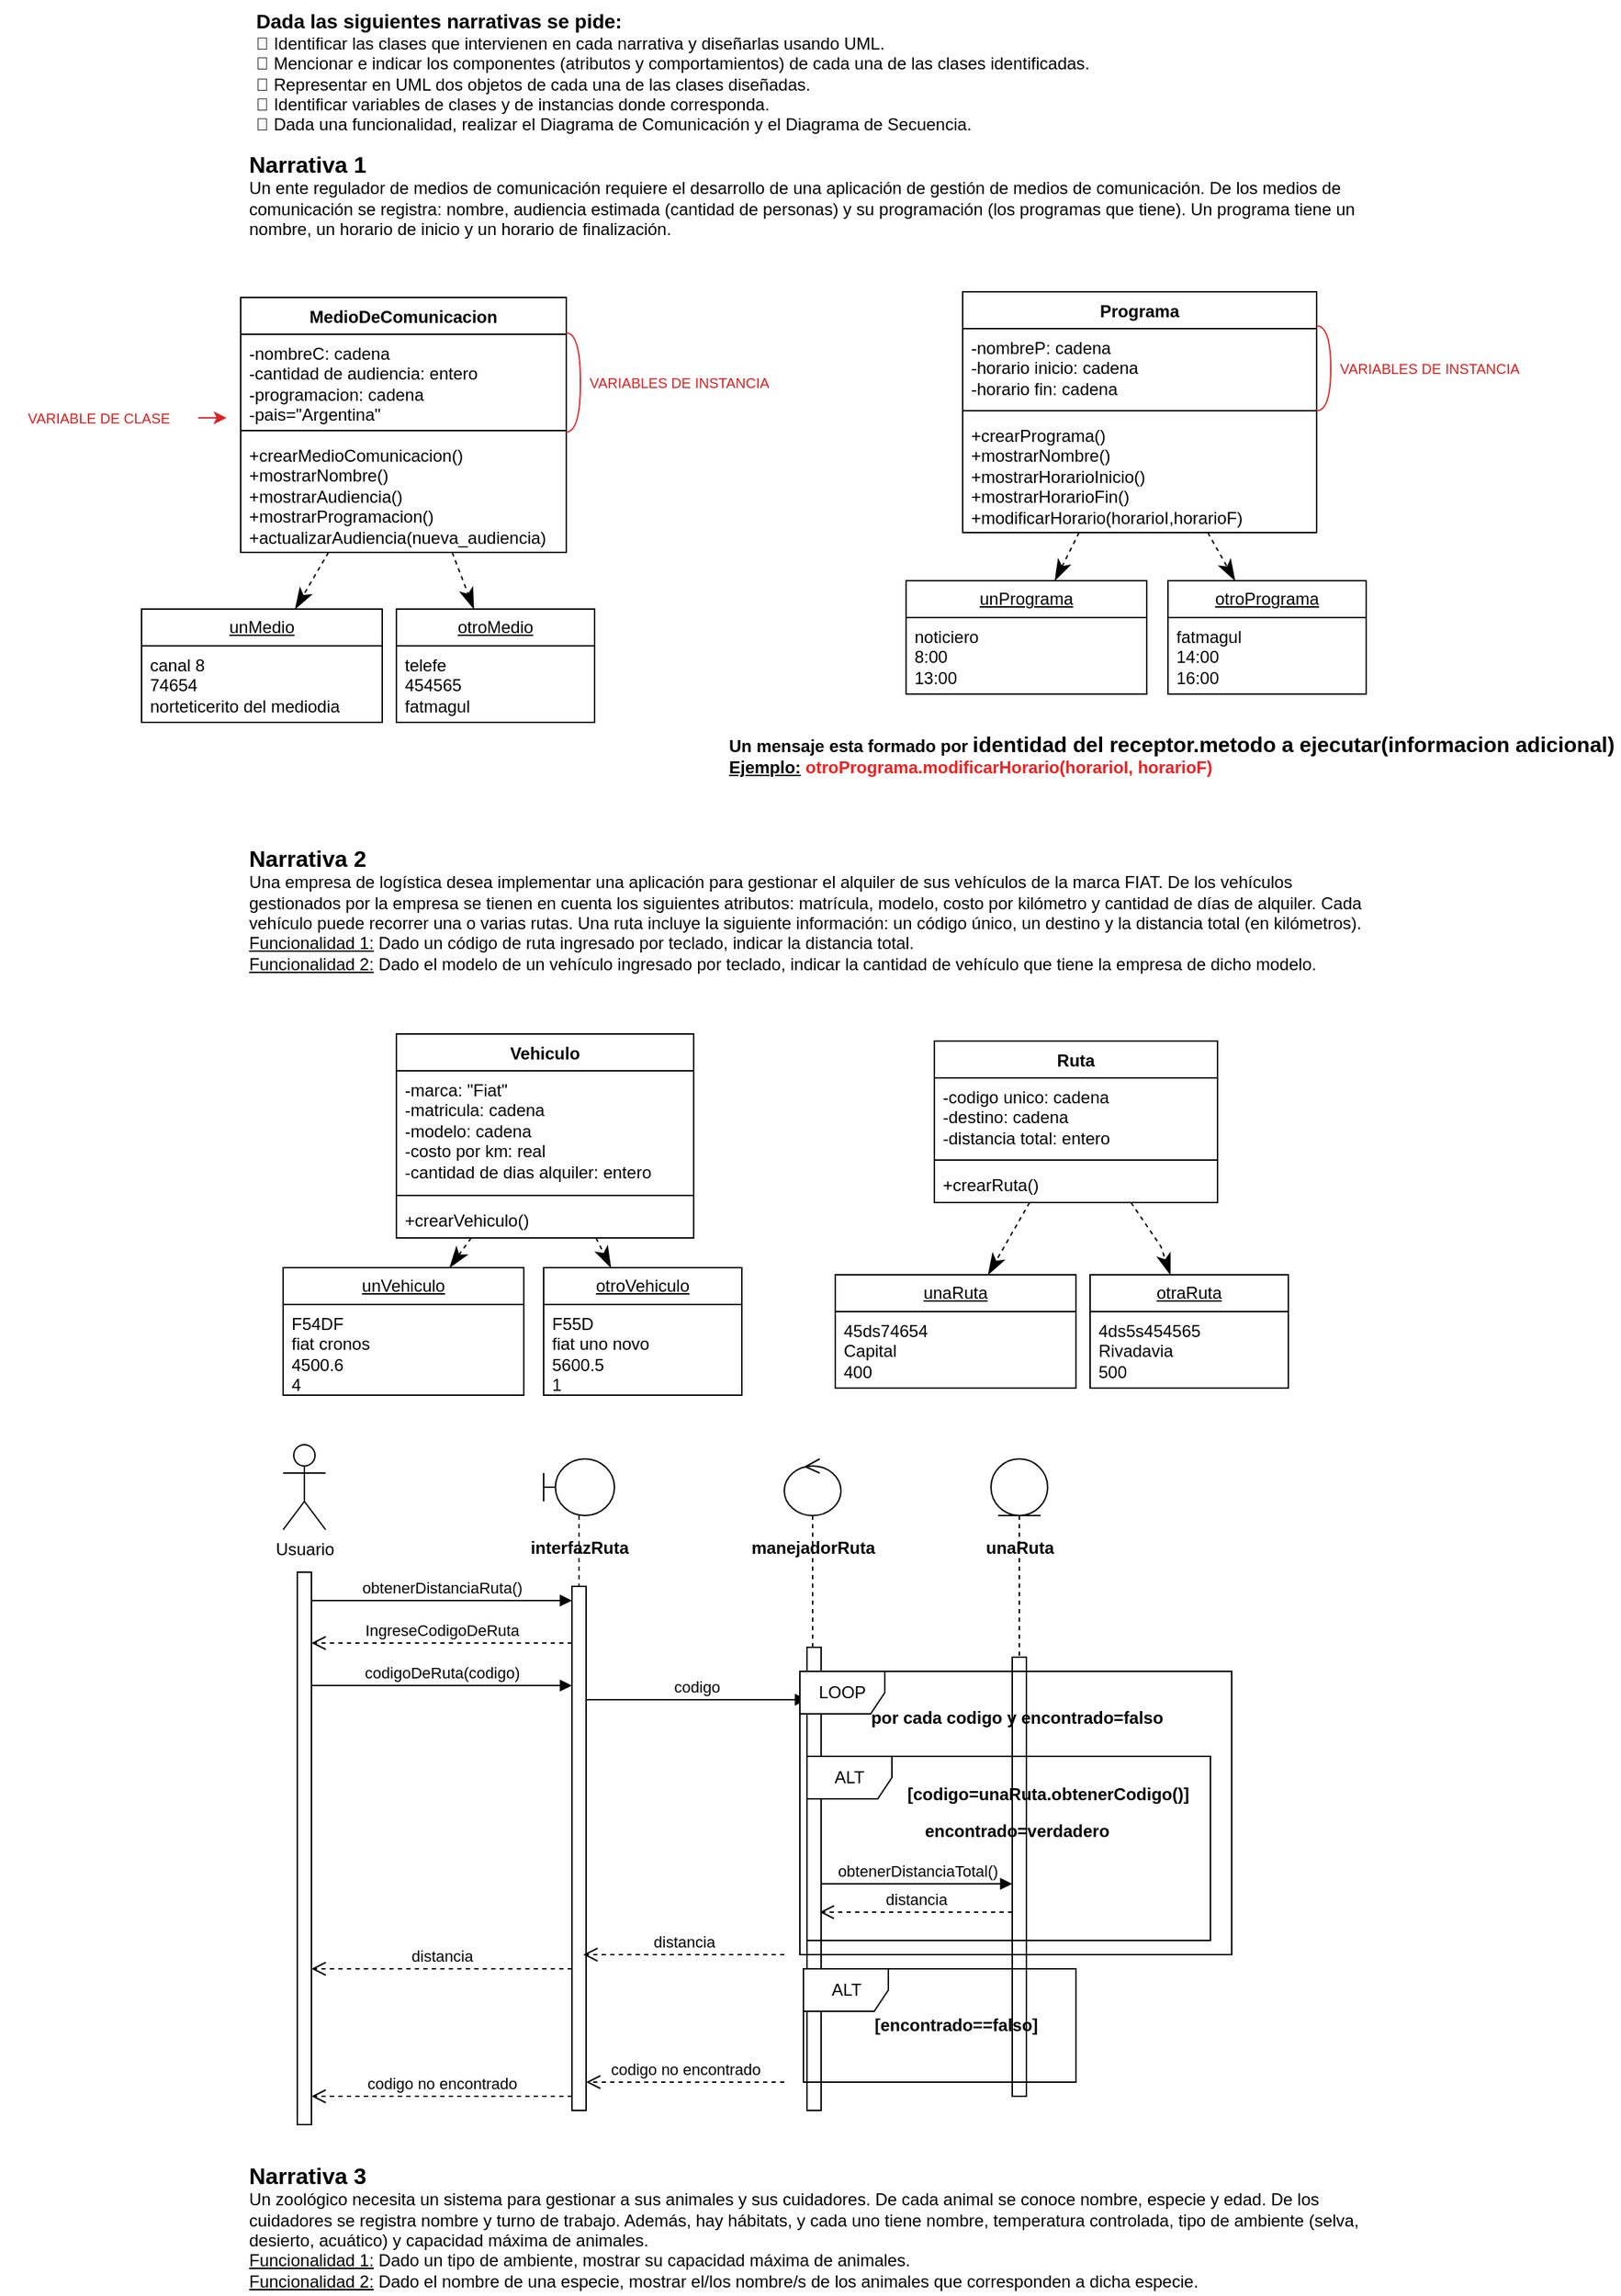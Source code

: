 <mxfile version="24.0.4" type="device">
  <diagram name="Página-1" id="E7C_g593NAjTBoY_xXJE">
    <mxGraphModel dx="1592" dy="456" grid="1" gridSize="10" guides="1" tooltips="1" connect="1" arrows="1" fold="1" page="1" pageScale="1" pageWidth="827" pageHeight="1169" math="0" shadow="0">
      <root>
        <mxCell id="0" />
        <mxCell id="1" parent="0" />
        <mxCell id="ytaTYeRnR0zXQQnVozX_-1" value="MedioDeComunicacion" style="swimlane;fontStyle=1;align=center;verticalAlign=top;childLayout=stackLayout;horizontal=1;startSize=26;horizontalStack=0;resizeParent=1;resizeParentMax=0;resizeLast=0;collapsible=1;marginBottom=0;whiteSpace=wrap;html=1;" vertex="1" parent="1">
          <mxGeometry x="10" y="210" width="230" height="180" as="geometry" />
        </mxCell>
        <mxCell id="ytaTYeRnR0zXQQnVozX_-2" value="-nombreC: cadena&lt;div&gt;-cantidad de audiencia: entero&lt;/div&gt;&lt;div&gt;-programacion: cadena&lt;/div&gt;&lt;div&gt;-pais=&quot;Argentina&quot;&lt;/div&gt;" style="text;strokeColor=none;fillColor=none;align=left;verticalAlign=top;spacingLeft=4;spacingRight=4;overflow=hidden;rotatable=0;points=[[0,0.5],[1,0.5]];portConstraint=eastwest;whiteSpace=wrap;html=1;" vertex="1" parent="ytaTYeRnR0zXQQnVozX_-1">
          <mxGeometry y="26" width="230" height="64" as="geometry" />
        </mxCell>
        <mxCell id="ytaTYeRnR0zXQQnVozX_-3" value="" style="line;strokeWidth=1;fillColor=none;align=left;verticalAlign=middle;spacingTop=-1;spacingLeft=3;spacingRight=3;rotatable=0;labelPosition=right;points=[];portConstraint=eastwest;strokeColor=inherit;" vertex="1" parent="ytaTYeRnR0zXQQnVozX_-1">
          <mxGeometry y="90" width="230" height="8" as="geometry" />
        </mxCell>
        <mxCell id="ytaTYeRnR0zXQQnVozX_-4" value="+crearMedioComunicacion()&lt;div&gt;+mostrarNombre()&lt;br&gt;&lt;div&gt;+mostrarAudiencia()&lt;/div&gt;&lt;/div&gt;&lt;div&gt;+mostrarProgramacion()&lt;/div&gt;&lt;div&gt;+actualizarAudiencia(nueva_audiencia)&lt;/div&gt;" style="text;strokeColor=none;fillColor=none;align=left;verticalAlign=top;spacingLeft=4;spacingRight=4;overflow=hidden;rotatable=0;points=[[0,0.5],[1,0.5]];portConstraint=eastwest;whiteSpace=wrap;html=1;" vertex="1" parent="ytaTYeRnR0zXQQnVozX_-1">
          <mxGeometry y="98" width="230" height="82" as="geometry" />
        </mxCell>
        <mxCell id="ytaTYeRnR0zXQQnVozX_-6" value="&lt;b&gt;&lt;font style=&quot;font-size: 16px;&quot;&gt;Narrativa 1&lt;/font&gt;&lt;/b&gt;&lt;br&gt;Un ente regulador de medios de comunicación requiere el desarrollo de una aplicación de gestión de medios de comunicación. De los medios de&lt;br&gt;comunicación se registra: nombre, audiencia estimada (cantidad de personas) y su programación (los programas que tiene). Un programa tiene un nombre, un horario de inicio y un horario de finalización." style="text;whiteSpace=wrap;html=1;" vertex="1" parent="1">
          <mxGeometry x="14" y="100" width="800" height="80" as="geometry" />
        </mxCell>
        <mxCell id="ytaTYeRnR0zXQQnVozX_-7" value="&lt;b&gt;&lt;font style=&quot;font-size: 16px;&quot;&gt;Narrativa 2&lt;/font&gt;&lt;/b&gt;&lt;br&gt;Una empresa de logística desea implementar una aplicación para gestionar el alquiler de sus vehículos de la marca FIAT. De los vehículos gestionados por la empresa se tienen en cuenta los siguientes atributos: matrícula, modelo, costo por kilómetro y cantidad de días de alquiler. Cada vehículo puede recorrer una o varias rutas. Una ruta incluye la siguiente información: un código único, un destino y la distancia total (en kilómetros).&lt;br&gt;&lt;u style=&quot;&quot;&gt;Funcionalidad 1:&lt;/u&gt; Dado un código de ruta ingresado por teclado, indicar la distancia total.&lt;br&gt;&lt;u style=&quot;&quot;&gt;Funcionalidad 2:&lt;/u&gt; Dado el modelo de un vehículo ingresado por teclado, indicar la cantidad de vehículo que tiene la empresa de dicho modelo." style="text;whiteSpace=wrap;html=1;" vertex="1" parent="1">
          <mxGeometry x="14" y="590" width="796" height="100" as="geometry" />
        </mxCell>
        <mxCell id="ytaTYeRnR0zXQQnVozX_-8" value="&lt;b&gt;&lt;font style=&quot;font-size: 16px;&quot;&gt;Narrativa 3&lt;/font&gt;&lt;/b&gt;&lt;br&gt;Un zoológico necesita un sistema para gestionar a sus animales y sus cuidadores. De cada animal se conoce nombre, especie y edad. De los&lt;br&gt;cuidadores se registra nombre y turno de trabajo. Además, hay hábitats, y cada uno tiene nombre, temperatura controlada, tipo de ambiente (selva, desierto, acuático) y capacidad máxima de animales.&lt;br&gt;&lt;u&gt;Funcionalidad 1:&lt;/u&gt; Dado un tipo de ambiente, mostrar su capacidad máxima de animales.&lt;br&gt;&lt;u&gt;Funcionalidad 2:&lt;/u&gt; Dado el nombre de una especie, mostrar el/los nombre/s de los animales que corresponden a dicha especie." style="text;whiteSpace=wrap;html=1;" vertex="1" parent="1">
          <mxGeometry x="14" y="1520" width="790" height="100" as="geometry" />
        </mxCell>
        <mxCell id="ytaTYeRnR0zXQQnVozX_-9" value="&lt;b&gt;&lt;font style=&quot;font-size: 14px;&quot;&gt;Dada las siguientes narrativas se pide:&lt;/font&gt;&lt;/b&gt;&lt;br&gt; Identificar las clases que intervienen en cada narrativa y diseñarlas usando UML.&lt;br&gt; Mencionar e indicar los componentes (atributos y comportamientos) de cada una de las clases identificadas.&lt;br&gt; Representar en UML dos objetos de cada una de las clases diseñadas.&lt;br&gt; Identificar variables de clases y de instancias donde corresponda.&lt;br&gt; Dada una funcionalidad, realizar el Diagrama de Comunicación y el Diagrama de Secuencia." style="text;whiteSpace=wrap;html=1;" vertex="1" parent="1">
          <mxGeometry x="19" width="790" height="100" as="geometry" />
        </mxCell>
        <mxCell id="ytaTYeRnR0zXQQnVozX_-10" value="Programa" style="swimlane;fontStyle=1;align=center;verticalAlign=top;childLayout=stackLayout;horizontal=1;startSize=26;horizontalStack=0;resizeParent=1;resizeParentMax=0;resizeLast=0;collapsible=1;marginBottom=0;whiteSpace=wrap;html=1;" vertex="1" parent="1">
          <mxGeometry x="520" y="206" width="250" height="170" as="geometry" />
        </mxCell>
        <mxCell id="ytaTYeRnR0zXQQnVozX_-11" value="-nombreP: cadena&lt;div&gt;-horario inicio: cadena&lt;/div&gt;&lt;div&gt;-horario fin: cadena&lt;/div&gt;" style="text;strokeColor=none;fillColor=none;align=left;verticalAlign=top;spacingLeft=4;spacingRight=4;overflow=hidden;rotatable=0;points=[[0,0.5],[1,0.5]];portConstraint=eastwest;whiteSpace=wrap;html=1;" vertex="1" parent="ytaTYeRnR0zXQQnVozX_-10">
          <mxGeometry y="26" width="250" height="54" as="geometry" />
        </mxCell>
        <mxCell id="ytaTYeRnR0zXQQnVozX_-12" value="" style="line;strokeWidth=1;fillColor=none;align=left;verticalAlign=middle;spacingTop=-1;spacingLeft=3;spacingRight=3;rotatable=0;labelPosition=right;points=[];portConstraint=eastwest;strokeColor=inherit;" vertex="1" parent="ytaTYeRnR0zXQQnVozX_-10">
          <mxGeometry y="80" width="250" height="8" as="geometry" />
        </mxCell>
        <mxCell id="ytaTYeRnR0zXQQnVozX_-13" value="+crearPrograma()&lt;div&gt;+mostrarNombre()&lt;/div&gt;&lt;div&gt;+mostrarHorarioInicio()&lt;/div&gt;&lt;div&gt;+mostrarHorarioFin()&lt;br&gt;&lt;div&gt;+modificarHorario(horarioI,horarioF)&lt;/div&gt;&lt;/div&gt;" style="text;strokeColor=none;fillColor=none;align=left;verticalAlign=top;spacingLeft=4;spacingRight=4;overflow=hidden;rotatable=0;points=[[0,0.5],[1,0.5]];portConstraint=eastwest;whiteSpace=wrap;html=1;" vertex="1" parent="ytaTYeRnR0zXQQnVozX_-10">
          <mxGeometry y="88" width="250" height="82" as="geometry" />
        </mxCell>
        <mxCell id="ytaTYeRnR0zXQQnVozX_-14" value="&lt;u&gt;unMedio&lt;/u&gt;" style="swimlane;fontStyle=0;childLayout=stackLayout;horizontal=1;startSize=26;fillColor=none;horizontalStack=0;resizeParent=1;resizeParentMax=0;resizeLast=0;collapsible=1;marginBottom=0;whiteSpace=wrap;html=1;" vertex="1" parent="1">
          <mxGeometry x="-60" y="430" width="170" height="80" as="geometry" />
        </mxCell>
        <mxCell id="ytaTYeRnR0zXQQnVozX_-15" value="canal 8&lt;div&gt;74654&lt;/div&gt;&lt;div&gt;norteticerito del mediodia&lt;/div&gt;" style="text;strokeColor=none;fillColor=none;align=left;verticalAlign=top;spacingLeft=4;spacingRight=4;overflow=hidden;rotatable=0;points=[[0,0.5],[1,0.5]];portConstraint=eastwest;whiteSpace=wrap;html=1;" vertex="1" parent="ytaTYeRnR0zXQQnVozX_-14">
          <mxGeometry y="26" width="170" height="54" as="geometry" />
        </mxCell>
        <mxCell id="ytaTYeRnR0zXQQnVozX_-22" value="&lt;u&gt;otroMedio&lt;/u&gt;" style="swimlane;fontStyle=0;childLayout=stackLayout;horizontal=1;startSize=26;fillColor=none;horizontalStack=0;resizeParent=1;resizeParentMax=0;resizeLast=0;collapsible=1;marginBottom=0;whiteSpace=wrap;html=1;" vertex="1" parent="1">
          <mxGeometry x="120" y="430" width="140" height="80" as="geometry" />
        </mxCell>
        <mxCell id="ytaTYeRnR0zXQQnVozX_-23" value="telefe&lt;div&gt;454565&lt;/div&gt;&lt;div&gt;fatmagul&lt;/div&gt;" style="text;strokeColor=none;fillColor=none;align=left;verticalAlign=top;spacingLeft=4;spacingRight=4;overflow=hidden;rotatable=0;points=[[0,0.5],[1,0.5]];portConstraint=eastwest;whiteSpace=wrap;html=1;" vertex="1" parent="ytaTYeRnR0zXQQnVozX_-22">
          <mxGeometry y="26" width="140" height="54" as="geometry" />
        </mxCell>
        <mxCell id="ytaTYeRnR0zXQQnVozX_-31" value="" style="endArrow=classicThin;dashed=1;endFill=1;endSize=12;html=1;rounded=0;" edge="1" parent="1" source="ytaTYeRnR0zXQQnVozX_-1" target="ytaTYeRnR0zXQQnVozX_-14">
          <mxGeometry width="160" relative="1" as="geometry">
            <mxPoint x="200" y="240" as="sourcePoint" />
            <mxPoint x="360" y="240" as="targetPoint" />
          </mxGeometry>
        </mxCell>
        <mxCell id="ytaTYeRnR0zXQQnVozX_-32" value="" style="endArrow=classicThin;dashed=1;endFill=1;endSize=12;html=1;rounded=0;" edge="1" parent="1" source="ytaTYeRnR0zXQQnVozX_-1" target="ytaTYeRnR0zXQQnVozX_-22">
          <mxGeometry width="160" relative="1" as="geometry">
            <mxPoint x="81" y="362" as="sourcePoint" />
            <mxPoint x="55" y="400" as="targetPoint" />
          </mxGeometry>
        </mxCell>
        <mxCell id="ytaTYeRnR0zXQQnVozX_-35" value="" style="edgeStyle=orthogonalEdgeStyle;rounded=0;orthogonalLoop=1;jettySize=auto;fontColor=#c62424;strokeColor=#db2424;" edge="1" parent="1" source="ytaTYeRnR0zXQQnVozX_-33">
          <mxGeometry relative="1" as="geometry">
            <mxPoint y="295" as="targetPoint" />
          </mxGeometry>
        </mxCell>
        <mxCell id="ytaTYeRnR0zXQQnVozX_-33" value="VARIABLE DE CLASE" style="text;html=1;align=center;verticalAlign=middle;whiteSpace=wrap;rounded=0;fontColor=#d92020;fontSize=10;" vertex="1" parent="1">
          <mxGeometry x="-160" y="280" width="140" height="30" as="geometry" />
        </mxCell>
        <mxCell id="ytaTYeRnR0zXQQnVozX_-36" value="VARIABLES DE INSTANCIA" style="text;html=1;align=center;verticalAlign=middle;whiteSpace=wrap;rounded=0;fontColor=#d92020;fontSize=10;" vertex="1" parent="1">
          <mxGeometry x="250" y="255" width="140" height="30" as="geometry" />
        </mxCell>
        <mxCell id="ytaTYeRnR0zXQQnVozX_-38" value="" style="ellipse;whiteSpace=wrap;html=1;align=center;aspect=fixed;fillColor=none;strokeColor=none;resizable=0;perimeter=centerPerimeter;rotatable=0;allowArrows=0;points=[];outlineConnect=1;" vertex="1" parent="1">
          <mxGeometry x="270" y="290" width="10" height="10" as="geometry" />
        </mxCell>
        <mxCell id="ytaTYeRnR0zXQQnVozX_-39" value="" style="shape=requiredInterface;html=1;verticalLabelPosition=bottom;sketch=0;strokeColor=#e22828;" vertex="1" parent="1">
          <mxGeometry x="240" y="235" width="10" height="70" as="geometry" />
        </mxCell>
        <mxCell id="ytaTYeRnR0zXQQnVozX_-41" value="" style="ellipse;whiteSpace=wrap;html=1;align=center;aspect=fixed;fillColor=none;strokeColor=none;resizable=0;perimeter=centerPerimeter;rotatable=0;allowArrows=0;points=[];outlineConnect=1;" vertex="1" parent="1">
          <mxGeometry x="280" y="320" width="10" height="10" as="geometry" />
        </mxCell>
        <mxCell id="ytaTYeRnR0zXQQnVozX_-43" value="&lt;u&gt;unPrograma&lt;/u&gt;" style="swimlane;fontStyle=0;childLayout=stackLayout;horizontal=1;startSize=26;fillColor=none;horizontalStack=0;resizeParent=1;resizeParentMax=0;resizeLast=0;collapsible=1;marginBottom=0;whiteSpace=wrap;html=1;" vertex="1" parent="1">
          <mxGeometry x="480" y="410" width="170" height="80" as="geometry" />
        </mxCell>
        <mxCell id="ytaTYeRnR0zXQQnVozX_-44" value="&lt;div&gt;noticiero&lt;/div&gt;&lt;div&gt;8:00&lt;/div&gt;&lt;div&gt;13:00&lt;/div&gt;" style="text;strokeColor=none;fillColor=none;align=left;verticalAlign=top;spacingLeft=4;spacingRight=4;overflow=hidden;rotatable=0;points=[[0,0.5],[1,0.5]];portConstraint=eastwest;whiteSpace=wrap;html=1;" vertex="1" parent="ytaTYeRnR0zXQQnVozX_-43">
          <mxGeometry y="26" width="170" height="54" as="geometry" />
        </mxCell>
        <mxCell id="ytaTYeRnR0zXQQnVozX_-45" value="&lt;u&gt;otroPrograma&lt;/u&gt;" style="swimlane;fontStyle=0;childLayout=stackLayout;horizontal=1;startSize=26;fillColor=none;horizontalStack=0;resizeParent=1;resizeParentMax=0;resizeLast=0;collapsible=1;marginBottom=0;whiteSpace=wrap;html=1;" vertex="1" parent="1">
          <mxGeometry x="665" y="410" width="140" height="80" as="geometry" />
        </mxCell>
        <mxCell id="ytaTYeRnR0zXQQnVozX_-46" value="&lt;div&gt;fatmagul&lt;/div&gt;&lt;div&gt;14:00&lt;/div&gt;&lt;div&gt;16:00&lt;/div&gt;" style="text;strokeColor=none;fillColor=none;align=left;verticalAlign=top;spacingLeft=4;spacingRight=4;overflow=hidden;rotatable=0;points=[[0,0.5],[1,0.5]];portConstraint=eastwest;whiteSpace=wrap;html=1;" vertex="1" parent="ytaTYeRnR0zXQQnVozX_-45">
          <mxGeometry y="26" width="140" height="54" as="geometry" />
        </mxCell>
        <mxCell id="ytaTYeRnR0zXQQnVozX_-47" value="" style="endArrow=classicThin;dashed=1;endFill=1;endSize=12;html=1;rounded=0;" edge="1" parent="1" target="ytaTYeRnR0zXQQnVozX_-43" source="ytaTYeRnR0zXQQnVozX_-10">
          <mxGeometry width="160" relative="1" as="geometry">
            <mxPoint x="551" y="350" as="sourcePoint" />
            <mxPoint x="860" y="200" as="targetPoint" />
          </mxGeometry>
        </mxCell>
        <mxCell id="ytaTYeRnR0zXQQnVozX_-48" value="" style="endArrow=classicThin;dashed=1;endFill=1;endSize=12;html=1;rounded=0;" edge="1" parent="1" target="ytaTYeRnR0zXQQnVozX_-45" source="ytaTYeRnR0zXQQnVozX_-10">
          <mxGeometry width="160" relative="1" as="geometry">
            <mxPoint x="696" y="350" as="sourcePoint" />
            <mxPoint x="555" y="360" as="targetPoint" />
          </mxGeometry>
        </mxCell>
        <mxCell id="ytaTYeRnR0zXQQnVozX_-50" value="Un mensaje esta formado por &lt;font style=&quot;font-size: 15px;&quot;&gt;identidad del receptor.metodo a ejecutar(informacion adicional)&lt;/font&gt;&amp;nbsp;&lt;div&gt;&lt;span style=&quot;background-color: initial;&quot;&gt;&lt;u&gt;Ejemplo:&lt;/u&gt; &lt;/span&gt;&lt;font color=&quot;#ee2020&quot; style=&quot;background-color: initial;&quot;&gt;otroPrograma.modificarHorario(horarioI, horarioF)&lt;/font&gt;&lt;span style=&quot;background-color: initial;&quot;&gt;&amp;nbsp;&amp;nbsp;&lt;/span&gt;&lt;/div&gt;" style="text;align=left;fontStyle=1;verticalAlign=middle;spacingLeft=3;spacingRight=3;strokeColor=none;rotatable=0;points=[[0,0.5],[1,0.5]];portConstraint=eastwest;html=1;" vertex="1" parent="1">
          <mxGeometry x="350" y="520" width="80" height="26" as="geometry" />
        </mxCell>
        <mxCell id="ytaTYeRnR0zXQQnVozX_-51" value="VARIABLES DE INSTANCIA" style="text;html=1;align=center;verticalAlign=middle;whiteSpace=wrap;rounded=0;fontColor=#d92020;fontSize=10;" vertex="1" parent="1">
          <mxGeometry x="780" y="245" width="140" height="30" as="geometry" />
        </mxCell>
        <mxCell id="ytaTYeRnR0zXQQnVozX_-52" value="" style="ellipse;whiteSpace=wrap;html=1;align=center;aspect=fixed;fillColor=none;strokeColor=none;resizable=0;perimeter=centerPerimeter;rotatable=0;allowArrows=0;points=[];outlineConnect=1;" vertex="1" parent="1">
          <mxGeometry x="806" y="290" width="10" height="10" as="geometry" />
        </mxCell>
        <mxCell id="ytaTYeRnR0zXQQnVozX_-53" value="" style="shape=requiredInterface;html=1;verticalLabelPosition=bottom;sketch=0;strokeColor=#e22828;" vertex="1" parent="1">
          <mxGeometry x="770" y="230" width="10" height="60" as="geometry" />
        </mxCell>
        <mxCell id="ytaTYeRnR0zXQQnVozX_-54" value="" style="ellipse;whiteSpace=wrap;html=1;align=center;aspect=fixed;fillColor=none;strokeColor=none;resizable=0;perimeter=centerPerimeter;rotatable=0;allowArrows=0;points=[];outlineConnect=1;" vertex="1" parent="1">
          <mxGeometry x="816" y="320" width="10" height="10" as="geometry" />
        </mxCell>
        <mxCell id="ytaTYeRnR0zXQQnVozX_-57" value="Vehiculo" style="swimlane;fontStyle=1;align=center;verticalAlign=top;childLayout=stackLayout;horizontal=1;startSize=26;horizontalStack=0;resizeParent=1;resizeParentMax=0;resizeLast=0;collapsible=1;marginBottom=0;whiteSpace=wrap;html=1;" vertex="1" parent="1">
          <mxGeometry x="120" y="730" width="210" height="144" as="geometry" />
        </mxCell>
        <mxCell id="ytaTYeRnR0zXQQnVozX_-58" value="&lt;div&gt;-marca: &quot;Fiat&quot;&lt;/div&gt;-matricula: cadena&lt;div&gt;-modelo: cadena&lt;/div&gt;&lt;div&gt;-costo por km: real&lt;/div&gt;&lt;div&gt;-cantidad de dias alquiler: entero&lt;/div&gt;" style="text;strokeColor=none;fillColor=none;align=left;verticalAlign=top;spacingLeft=4;spacingRight=4;overflow=hidden;rotatable=0;points=[[0,0.5],[1,0.5]];portConstraint=eastwest;whiteSpace=wrap;html=1;" vertex="1" parent="ytaTYeRnR0zXQQnVozX_-57">
          <mxGeometry y="26" width="210" height="84" as="geometry" />
        </mxCell>
        <mxCell id="ytaTYeRnR0zXQQnVozX_-59" value="" style="line;strokeWidth=1;fillColor=none;align=left;verticalAlign=middle;spacingTop=-1;spacingLeft=3;spacingRight=3;rotatable=0;labelPosition=right;points=[];portConstraint=eastwest;strokeColor=inherit;" vertex="1" parent="ytaTYeRnR0zXQQnVozX_-57">
          <mxGeometry y="110" width="210" height="8" as="geometry" />
        </mxCell>
        <mxCell id="ytaTYeRnR0zXQQnVozX_-60" value="+crearVehiculo()&lt;div&gt;&lt;br&gt;&lt;/div&gt;" style="text;strokeColor=none;fillColor=none;align=left;verticalAlign=top;spacingLeft=4;spacingRight=4;overflow=hidden;rotatable=0;points=[[0,0.5],[1,0.5]];portConstraint=eastwest;whiteSpace=wrap;html=1;" vertex="1" parent="ytaTYeRnR0zXQQnVozX_-57">
          <mxGeometry y="118" width="210" height="26" as="geometry" />
        </mxCell>
        <mxCell id="ytaTYeRnR0zXQQnVozX_-65" value="Ruta" style="swimlane;fontStyle=1;align=center;verticalAlign=top;childLayout=stackLayout;horizontal=1;startSize=26;horizontalStack=0;resizeParent=1;resizeParentMax=0;resizeLast=0;collapsible=1;marginBottom=0;whiteSpace=wrap;html=1;" vertex="1" parent="1">
          <mxGeometry x="500" y="735" width="200" height="114" as="geometry" />
        </mxCell>
        <mxCell id="ytaTYeRnR0zXQQnVozX_-66" value="-codigo unico: cadena&lt;div&gt;-destino: cadena&lt;/div&gt;&lt;div&gt;-distancia total: entero&lt;/div&gt;&lt;div&gt;&lt;br&gt;&lt;/div&gt;" style="text;strokeColor=none;fillColor=none;align=left;verticalAlign=top;spacingLeft=4;spacingRight=4;overflow=hidden;rotatable=0;points=[[0,0.5],[1,0.5]];portConstraint=eastwest;whiteSpace=wrap;html=1;" vertex="1" parent="ytaTYeRnR0zXQQnVozX_-65">
          <mxGeometry y="26" width="200" height="54" as="geometry" />
        </mxCell>
        <mxCell id="ytaTYeRnR0zXQQnVozX_-67" value="" style="line;strokeWidth=1;fillColor=none;align=left;verticalAlign=middle;spacingTop=-1;spacingLeft=3;spacingRight=3;rotatable=0;labelPosition=right;points=[];portConstraint=eastwest;strokeColor=inherit;" vertex="1" parent="ytaTYeRnR0zXQQnVozX_-65">
          <mxGeometry y="80" width="200" height="8" as="geometry" />
        </mxCell>
        <mxCell id="ytaTYeRnR0zXQQnVozX_-68" value="+crearRuta()&lt;div&gt;&lt;br&gt;&lt;/div&gt;" style="text;strokeColor=none;fillColor=none;align=left;verticalAlign=top;spacingLeft=4;spacingRight=4;overflow=hidden;rotatable=0;points=[[0,0.5],[1,0.5]];portConstraint=eastwest;whiteSpace=wrap;html=1;" vertex="1" parent="ytaTYeRnR0zXQQnVozX_-65">
          <mxGeometry y="88" width="200" height="26" as="geometry" />
        </mxCell>
        <mxCell id="ytaTYeRnR0zXQQnVozX_-69" value="&lt;u&gt;unVehiculo&lt;/u&gt;" style="swimlane;fontStyle=0;childLayout=stackLayout;horizontal=1;startSize=26;fillColor=none;horizontalStack=0;resizeParent=1;resizeParentMax=0;resizeLast=0;collapsible=1;marginBottom=0;whiteSpace=wrap;html=1;" vertex="1" parent="1">
          <mxGeometry x="40" y="895" width="170" height="90" as="geometry" />
        </mxCell>
        <mxCell id="ytaTYeRnR0zXQQnVozX_-70" value="&lt;div&gt;F54DF&lt;/div&gt;&lt;div&gt;fiat cronos&lt;/div&gt;&lt;div&gt;4500.6&lt;/div&gt;&lt;div&gt;4&lt;/div&gt;" style="text;strokeColor=none;fillColor=none;align=left;verticalAlign=top;spacingLeft=4;spacingRight=4;overflow=hidden;rotatable=0;points=[[0,0.5],[1,0.5]];portConstraint=eastwest;whiteSpace=wrap;html=1;" vertex="1" parent="ytaTYeRnR0zXQQnVozX_-69">
          <mxGeometry y="26" width="170" height="64" as="geometry" />
        </mxCell>
        <mxCell id="ytaTYeRnR0zXQQnVozX_-71" value="&lt;u&gt;otroVehiculo&lt;/u&gt;" style="swimlane;fontStyle=0;childLayout=stackLayout;horizontal=1;startSize=26;fillColor=none;horizontalStack=0;resizeParent=1;resizeParentMax=0;resizeLast=0;collapsible=1;marginBottom=0;whiteSpace=wrap;html=1;" vertex="1" parent="1">
          <mxGeometry x="224" y="895" width="140" height="90" as="geometry" />
        </mxCell>
        <mxCell id="ytaTYeRnR0zXQQnVozX_-72" value="&lt;div&gt;F55D&lt;/div&gt;&lt;div&gt;fiat uno novo&lt;/div&gt;&lt;div&gt;5600.5&lt;/div&gt;&lt;div&gt;1&lt;/div&gt;" style="text;strokeColor=none;fillColor=none;align=left;verticalAlign=top;spacingLeft=4;spacingRight=4;overflow=hidden;rotatable=0;points=[[0,0.5],[1,0.5]];portConstraint=eastwest;whiteSpace=wrap;html=1;" vertex="1" parent="ytaTYeRnR0zXQQnVozX_-71">
          <mxGeometry y="26" width="140" height="64" as="geometry" />
        </mxCell>
        <mxCell id="ytaTYeRnR0zXQQnVozX_-73" value="" style="endArrow=classicThin;dashed=1;endFill=1;endSize=12;html=1;rounded=0;" edge="1" parent="1" target="ytaTYeRnR0zXQQnVozX_-69" source="ytaTYeRnR0zXQQnVozX_-57">
          <mxGeometry width="160" relative="1" as="geometry">
            <mxPoint x="172" y="870" as="sourcePoint" />
            <mxPoint x="460" y="720" as="targetPoint" />
          </mxGeometry>
        </mxCell>
        <mxCell id="ytaTYeRnR0zXQQnVozX_-74" value="" style="endArrow=classicThin;dashed=1;endFill=1;endSize=12;html=1;rounded=0;" edge="1" parent="1" target="ytaTYeRnR0zXQQnVozX_-71" source="ytaTYeRnR0zXQQnVozX_-57">
          <mxGeometry width="160" relative="1" as="geometry">
            <mxPoint x="259" y="870" as="sourcePoint" />
            <mxPoint x="155" y="880" as="targetPoint" />
          </mxGeometry>
        </mxCell>
        <mxCell id="ytaTYeRnR0zXQQnVozX_-75" value="&lt;u&gt;unaRuta&lt;/u&gt;" style="swimlane;fontStyle=0;childLayout=stackLayout;horizontal=1;startSize=26;fillColor=none;horizontalStack=0;resizeParent=1;resizeParentMax=0;resizeLast=0;collapsible=1;marginBottom=0;whiteSpace=wrap;html=1;" vertex="1" parent="1">
          <mxGeometry x="430" y="900" width="170" height="80" as="geometry" />
        </mxCell>
        <mxCell id="ytaTYeRnR0zXQQnVozX_-76" value="&lt;div&gt;45ds74654&lt;/div&gt;&lt;div&gt;Capital&lt;span style=&quot;white-space: pre;&quot;&gt;&#x9;&lt;/span&gt;&lt;/div&gt;&lt;div&gt;400&lt;/div&gt;" style="text;strokeColor=none;fillColor=none;align=left;verticalAlign=top;spacingLeft=4;spacingRight=4;overflow=hidden;rotatable=0;points=[[0,0.5],[1,0.5]];portConstraint=eastwest;whiteSpace=wrap;html=1;" vertex="1" parent="ytaTYeRnR0zXQQnVozX_-75">
          <mxGeometry y="26" width="170" height="54" as="geometry" />
        </mxCell>
        <mxCell id="ytaTYeRnR0zXQQnVozX_-77" value="&lt;u&gt;otraRuta&lt;/u&gt;" style="swimlane;fontStyle=0;childLayout=stackLayout;horizontal=1;startSize=26;fillColor=none;horizontalStack=0;resizeParent=1;resizeParentMax=0;resizeLast=0;collapsible=1;marginBottom=0;whiteSpace=wrap;html=1;" vertex="1" parent="1">
          <mxGeometry x="610" y="900" width="140" height="80" as="geometry" />
        </mxCell>
        <mxCell id="ytaTYeRnR0zXQQnVozX_-78" value="&lt;div&gt;4ds5s454565&lt;/div&gt;&lt;div&gt;Rivadavia&lt;span style=&quot;white-space: pre;&quot;&gt;&#x9;&lt;/span&gt;&lt;/div&gt;&lt;div&gt;500&lt;/div&gt;" style="text;strokeColor=none;fillColor=none;align=left;verticalAlign=top;spacingLeft=4;spacingRight=4;overflow=hidden;rotatable=0;points=[[0,0.5],[1,0.5]];portConstraint=eastwest;whiteSpace=wrap;html=1;" vertex="1" parent="ytaTYeRnR0zXQQnVozX_-77">
          <mxGeometry y="26" width="140" height="54" as="geometry" />
        </mxCell>
        <mxCell id="ytaTYeRnR0zXQQnVozX_-79" value="" style="endArrow=classicThin;dashed=1;endFill=1;endSize=12;html=1;rounded=0;" edge="1" parent="1" target="ytaTYeRnR0zXQQnVozX_-75" source="ytaTYeRnR0zXQQnVozX_-65">
          <mxGeometry width="160" relative="1" as="geometry">
            <mxPoint x="562" y="860" as="sourcePoint" />
            <mxPoint x="850" y="710" as="targetPoint" />
          </mxGeometry>
        </mxCell>
        <mxCell id="ytaTYeRnR0zXQQnVozX_-80" value="" style="endArrow=classicThin;dashed=1;endFill=1;endSize=12;html=1;rounded=0;" edge="1" parent="1" target="ytaTYeRnR0zXQQnVozX_-77" source="ytaTYeRnR0zXQQnVozX_-65">
          <mxGeometry width="160" relative="1" as="geometry">
            <mxPoint x="649" y="860" as="sourcePoint" />
            <mxPoint x="545" y="870" as="targetPoint" />
            <Array as="points">
              <mxPoint x="660" y="880" />
            </Array>
          </mxGeometry>
        </mxCell>
        <mxCell id="ytaTYeRnR0zXQQnVozX_-103" value="Usuario" style="shape=umlActor;verticalLabelPosition=bottom;verticalAlign=top;html=1;" vertex="1" parent="1">
          <mxGeometry x="40" y="1020" width="30" height="60" as="geometry" />
        </mxCell>
        <mxCell id="ytaTYeRnR0zXQQnVozX_-108" value="" style="html=1;points=[[0,0,0,0,5],[0,1,0,0,-5],[1,0,0,0,5],[1,1,0,0,-5]];perimeter=orthogonalPerimeter;outlineConnect=0;targetShapes=umlLifeline;portConstraint=eastwest;newEdgeStyle={&quot;curved&quot;:0,&quot;rounded&quot;:0};" vertex="1" parent="1">
          <mxGeometry x="50" y="1110" width="10" height="390" as="geometry" />
        </mxCell>
        <mxCell id="ytaTYeRnR0zXQQnVozX_-115" value="obtenerDistanciaRuta()" style="html=1;verticalAlign=bottom;endArrow=block;curved=0;rounded=0;" edge="1" parent="1">
          <mxGeometry width="80" relative="1" as="geometry">
            <mxPoint x="60" y="1130" as="sourcePoint" />
            <mxPoint x="244.0" y="1130" as="targetPoint" />
            <Array as="points">
              <mxPoint x="180" y="1130" />
            </Array>
          </mxGeometry>
        </mxCell>
        <mxCell id="ytaTYeRnR0zXQQnVozX_-120" value="" style="shape=umlLifeline;perimeter=lifelinePerimeter;whiteSpace=wrap;html=1;container=1;dropTarget=0;collapsible=0;recursiveResize=0;outlineConnect=0;portConstraint=eastwest;newEdgeStyle={&quot;curved&quot;:0,&quot;rounded&quot;:0};participant=umlEntity;" vertex="1" parent="1">
          <mxGeometry x="540" y="1030" width="40" height="450" as="geometry" />
        </mxCell>
        <mxCell id="ytaTYeRnR0zXQQnVozX_-119" value="" style="html=1;points=[[0,0,0,0,5],[0,1,0,0,-5],[1,0,0,0,5],[1,1,0,0,-5]];perimeter=orthogonalPerimeter;outlineConnect=0;targetShapes=umlLifeline;portConstraint=eastwest;newEdgeStyle={&quot;curved&quot;:0,&quot;rounded&quot;:0};" vertex="1" parent="ytaTYeRnR0zXQQnVozX_-120">
          <mxGeometry x="15" y="140" width="10" height="310" as="geometry" />
        </mxCell>
        <mxCell id="ytaTYeRnR0zXQQnVozX_-121" value="" style="shape=umlLifeline;perimeter=lifelinePerimeter;whiteSpace=wrap;html=1;container=1;dropTarget=0;collapsible=0;recursiveResize=0;outlineConnect=0;portConstraint=eastwest;newEdgeStyle={&quot;curved&quot;:0,&quot;rounded&quot;:0};participant=umlBoundary;" vertex="1" parent="1">
          <mxGeometry x="224" y="1030" width="50" height="460" as="geometry" />
        </mxCell>
        <mxCell id="ytaTYeRnR0zXQQnVozX_-113" value="" style="html=1;points=[[0,0,0,0,5],[0,1,0,0,-5],[1,0,0,0,5],[1,1,0,0,-5]];perimeter=orthogonalPerimeter;outlineConnect=0;targetShapes=umlLifeline;portConstraint=eastwest;newEdgeStyle={&quot;curved&quot;:0,&quot;rounded&quot;:0};" vertex="1" parent="ytaTYeRnR0zXQQnVozX_-121">
          <mxGeometry x="20" y="90" width="10" height="370" as="geometry" />
        </mxCell>
        <mxCell id="ytaTYeRnR0zXQQnVozX_-122" value="" style="shape=umlLifeline;perimeter=lifelinePerimeter;whiteSpace=wrap;html=1;container=1;dropTarget=0;collapsible=0;recursiveResize=0;outlineConnect=0;portConstraint=eastwest;newEdgeStyle={&quot;curved&quot;:0,&quot;rounded&quot;:0};participant=umlControl;" vertex="1" parent="1">
          <mxGeometry x="394" y="1030" width="40" height="460" as="geometry" />
        </mxCell>
        <mxCell id="ytaTYeRnR0zXQQnVozX_-112" value="" style="html=1;points=[[0,0,0,0,5],[0,1,0,0,-5],[1,0,0,0,5],[1,1,0,0,-5]];perimeter=orthogonalPerimeter;outlineConnect=0;targetShapes=umlLifeline;portConstraint=eastwest;newEdgeStyle={&quot;curved&quot;:0,&quot;rounded&quot;:0};" vertex="1" parent="ytaTYeRnR0zXQQnVozX_-122">
          <mxGeometry x="16" y="133" width="10" height="327" as="geometry" />
        </mxCell>
        <mxCell id="ytaTYeRnR0zXQQnVozX_-123" value="interfazRuta" style="text;align=center;fontStyle=1;verticalAlign=middle;spacingLeft=3;spacingRight=3;strokeColor=none;rotatable=0;points=[[0,0.5],[1,0.5]];portConstraint=eastwest;html=1;" vertex="1" parent="1">
          <mxGeometry x="209" y="1080" width="80" height="26" as="geometry" />
        </mxCell>
        <mxCell id="ytaTYeRnR0zXQQnVozX_-125" value="unaRuta" style="text;align=center;fontStyle=1;verticalAlign=middle;spacingLeft=3;spacingRight=3;strokeColor=none;rotatable=0;points=[[0,0.5],[1,0.5]];portConstraint=eastwest;html=1;" vertex="1" parent="1">
          <mxGeometry x="520" y="1080" width="80" height="26" as="geometry" />
        </mxCell>
        <mxCell id="ytaTYeRnR0zXQQnVozX_-126" value="manejadorRuta" style="text;align=center;fontStyle=1;verticalAlign=middle;spacingLeft=3;spacingRight=3;strokeColor=none;rotatable=0;points=[[0,0.5],[1,0.5]];portConstraint=eastwest;html=1;" vertex="1" parent="1">
          <mxGeometry x="374" y="1080" width="80" height="26" as="geometry" />
        </mxCell>
        <mxCell id="ytaTYeRnR0zXQQnVozX_-128" value="IngreseCodigoDeRuta" style="html=1;verticalAlign=bottom;endArrow=open;dashed=1;endSize=8;curved=0;rounded=0;" edge="1" parent="1">
          <mxGeometry relative="1" as="geometry">
            <mxPoint x="244.0" y="1160" as="sourcePoint" />
            <mxPoint x="60" y="1160" as="targetPoint" />
          </mxGeometry>
        </mxCell>
        <mxCell id="ytaTYeRnR0zXQQnVozX_-129" value="codigoDeRuta(codigo)" style="html=1;verticalAlign=bottom;endArrow=block;curved=0;rounded=0;" edge="1" parent="1" target="ytaTYeRnR0zXQQnVozX_-113">
          <mxGeometry x="0.002" width="80" relative="1" as="geometry">
            <mxPoint x="60.0" y="1190" as="sourcePoint" />
            <mxPoint x="219.0" y="1190" as="targetPoint" />
            <Array as="points">
              <mxPoint x="176" y="1190" />
            </Array>
            <mxPoint as="offset" />
          </mxGeometry>
        </mxCell>
        <mxCell id="ytaTYeRnR0zXQQnVozX_-138" value="codigo" style="html=1;verticalAlign=bottom;endArrow=block;curved=0;rounded=0;" edge="1" parent="1" source="ytaTYeRnR0zXQQnVozX_-113" target="ytaTYeRnR0zXQQnVozX_-112">
          <mxGeometry x="0.002" width="80" relative="1" as="geometry">
            <mxPoint x="250.0" y="1200" as="sourcePoint" />
            <mxPoint x="402" y="1200" as="targetPoint" />
            <Array as="points">
              <mxPoint x="348" y="1200" />
            </Array>
            <mxPoint as="offset" />
          </mxGeometry>
        </mxCell>
        <mxCell id="ytaTYeRnR0zXQQnVozX_-141" value="LOOP" style="shape=umlFrame;whiteSpace=wrap;html=1;pointerEvents=0;" vertex="1" parent="1">
          <mxGeometry x="405" y="1180" width="305" height="200" as="geometry" />
        </mxCell>
        <mxCell id="ytaTYeRnR0zXQQnVozX_-142" value="por cada codigo y encontrado=falso" style="text;align=center;fontStyle=1;verticalAlign=middle;spacingLeft=3;spacingRight=3;strokeColor=none;rotatable=0;points=[[0,0.5],[1,0.5]];portConstraint=eastwest;html=1;" vertex="1" parent="1">
          <mxGeometry x="517.5" y="1200" width="80" height="26" as="geometry" />
        </mxCell>
        <mxCell id="ytaTYeRnR0zXQQnVozX_-147" value="[codigo=unaRuta.obtenerCodigo()]" style="text;align=center;fontStyle=1;verticalAlign=middle;spacingLeft=3;spacingRight=3;strokeColor=none;rotatable=0;points=[[0,0.5],[1,0.5]];portConstraint=eastwest;html=1;" vertex="1" parent="1">
          <mxGeometry x="540" y="1254" width="80" height="26" as="geometry" />
        </mxCell>
        <mxCell id="ytaTYeRnR0zXQQnVozX_-148" value="ALT" style="shape=umlFrame;whiteSpace=wrap;html=1;pointerEvents=0;" vertex="1" parent="1">
          <mxGeometry x="410" y="1240" width="285" height="130" as="geometry" />
        </mxCell>
        <mxCell id="ytaTYeRnR0zXQQnVozX_-150" value="encontrado=verdadero" style="text;align=center;fontStyle=1;verticalAlign=middle;spacingLeft=3;spacingRight=3;strokeColor=none;rotatable=0;points=[[0,0.5],[1,0.5]];portConstraint=eastwest;html=1;" vertex="1" parent="1">
          <mxGeometry x="517.5" y="1280" width="80" height="26" as="geometry" />
        </mxCell>
        <mxCell id="ytaTYeRnR0zXQQnVozX_-155" value="obtenerDistanciaTotal()" style="html=1;verticalAlign=bottom;endArrow=block;curved=0;rounded=0;" edge="1" parent="1" target="ytaTYeRnR0zXQQnVozX_-119">
          <mxGeometry x="0.002" width="80" relative="1" as="geometry">
            <mxPoint x="420" y="1330" as="sourcePoint" />
            <mxPoint x="575" y="1330" as="targetPoint" />
            <Array as="points">
              <mxPoint x="514" y="1330" />
            </Array>
            <mxPoint as="offset" />
          </mxGeometry>
        </mxCell>
        <mxCell id="ytaTYeRnR0zXQQnVozX_-156" value="distancia" style="html=1;verticalAlign=bottom;endArrow=open;dashed=1;endSize=8;curved=0;rounded=0;" edge="1" parent="1">
          <mxGeometry relative="1" as="geometry">
            <mxPoint x="555" y="1350" as="sourcePoint" />
            <mxPoint x="419.0" y="1350" as="targetPoint" />
          </mxGeometry>
        </mxCell>
        <mxCell id="ytaTYeRnR0zXQQnVozX_-157" value="distancia" style="html=1;verticalAlign=bottom;endArrow=open;dashed=1;endSize=8;curved=0;rounded=0;" edge="1" parent="1">
          <mxGeometry relative="1" as="geometry">
            <mxPoint x="394" y="1380" as="sourcePoint" />
            <mxPoint x="252.0" y="1380.0" as="targetPoint" />
          </mxGeometry>
        </mxCell>
        <mxCell id="ytaTYeRnR0zXQQnVozX_-158" value="distancia" style="html=1;verticalAlign=bottom;endArrow=open;dashed=1;endSize=8;curved=0;rounded=0;" edge="1" parent="1">
          <mxGeometry relative="1" as="geometry">
            <mxPoint x="244.0" y="1390" as="sourcePoint" />
            <mxPoint x="60" y="1390" as="targetPoint" />
          </mxGeometry>
        </mxCell>
        <mxCell id="ytaTYeRnR0zXQQnVozX_-160" value="ALT" style="shape=umlFrame;whiteSpace=wrap;html=1;pointerEvents=0;" vertex="1" parent="1">
          <mxGeometry x="407.5" y="1390" width="192.5" height="80" as="geometry" />
        </mxCell>
        <mxCell id="ytaTYeRnR0zXQQnVozX_-161" value="[encontrado==falso]" style="text;align=center;fontStyle=1;verticalAlign=middle;spacingLeft=3;spacingRight=3;strokeColor=none;rotatable=0;points=[[0,0.5],[1,0.5]];portConstraint=eastwest;html=1;" vertex="1" parent="1">
          <mxGeometry x="475" y="1417" width="80" height="26" as="geometry" />
        </mxCell>
        <mxCell id="ytaTYeRnR0zXQQnVozX_-168" value="codigo no encontrado" style="html=1;verticalAlign=bottom;endArrow=open;dashed=1;endSize=8;curved=0;rounded=0;" edge="1" parent="1" target="ytaTYeRnR0zXQQnVozX_-113">
          <mxGeometry relative="1" as="geometry">
            <mxPoint x="394" y="1470" as="sourcePoint" />
            <mxPoint x="259" y="1470" as="targetPoint" />
          </mxGeometry>
        </mxCell>
        <mxCell id="ytaTYeRnR0zXQQnVozX_-169" value="codigo no encontrado" style="html=1;verticalAlign=bottom;endArrow=open;dashed=1;endSize=8;curved=0;rounded=0;" edge="1" parent="1" source="ytaTYeRnR0zXQQnVozX_-113">
          <mxGeometry relative="1" as="geometry">
            <mxPoint x="200" y="1480" as="sourcePoint" />
            <mxPoint x="60" y="1480" as="targetPoint" />
          </mxGeometry>
        </mxCell>
      </root>
    </mxGraphModel>
  </diagram>
</mxfile>
